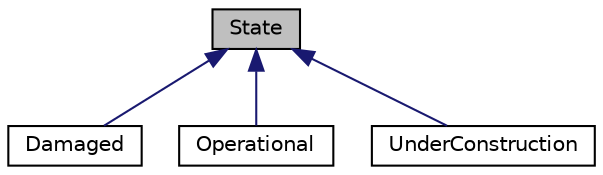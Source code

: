 digraph "State"
{
 // LATEX_PDF_SIZE
  edge [fontname="Helvetica",fontsize="10",labelfontname="Helvetica",labelfontsize="10"];
  node [fontname="Helvetica",fontsize="10",shape=record];
  Node1 [label="State",height=0.2,width=0.4,color="black", fillcolor="grey75", style="filled", fontcolor="black",tooltip="Abstract class representing the state of a building."];
  Node1 -> Node2 [dir="back",color="midnightblue",fontsize="10",style="solid",fontname="Helvetica"];
  Node2 [label="Damaged",height=0.2,width=0.4,color="black", fillcolor="white", style="filled",URL="$classDamaged.html",tooltip="Represents a damaged state in a building's lifecycle, inheriting from the State class."];
  Node1 -> Node3 [dir="back",color="midnightblue",fontsize="10",style="solid",fontname="Helvetica"];
  Node3 [label="Operational",height=0.2,width=0.4,color="black", fillcolor="white", style="filled",URL="$classOperational.html",tooltip="Represents the operational state of a building or system."];
  Node1 -> Node4 [dir="back",color="midnightblue",fontsize="10",style="solid",fontname="Helvetica"];
  Node4 [label="UnderConstruction",height=0.2,width=0.4,color="black", fillcolor="white", style="filled",URL="$classUnderConstruction.html",tooltip="Represents the state of a building that is under construction."];
}
